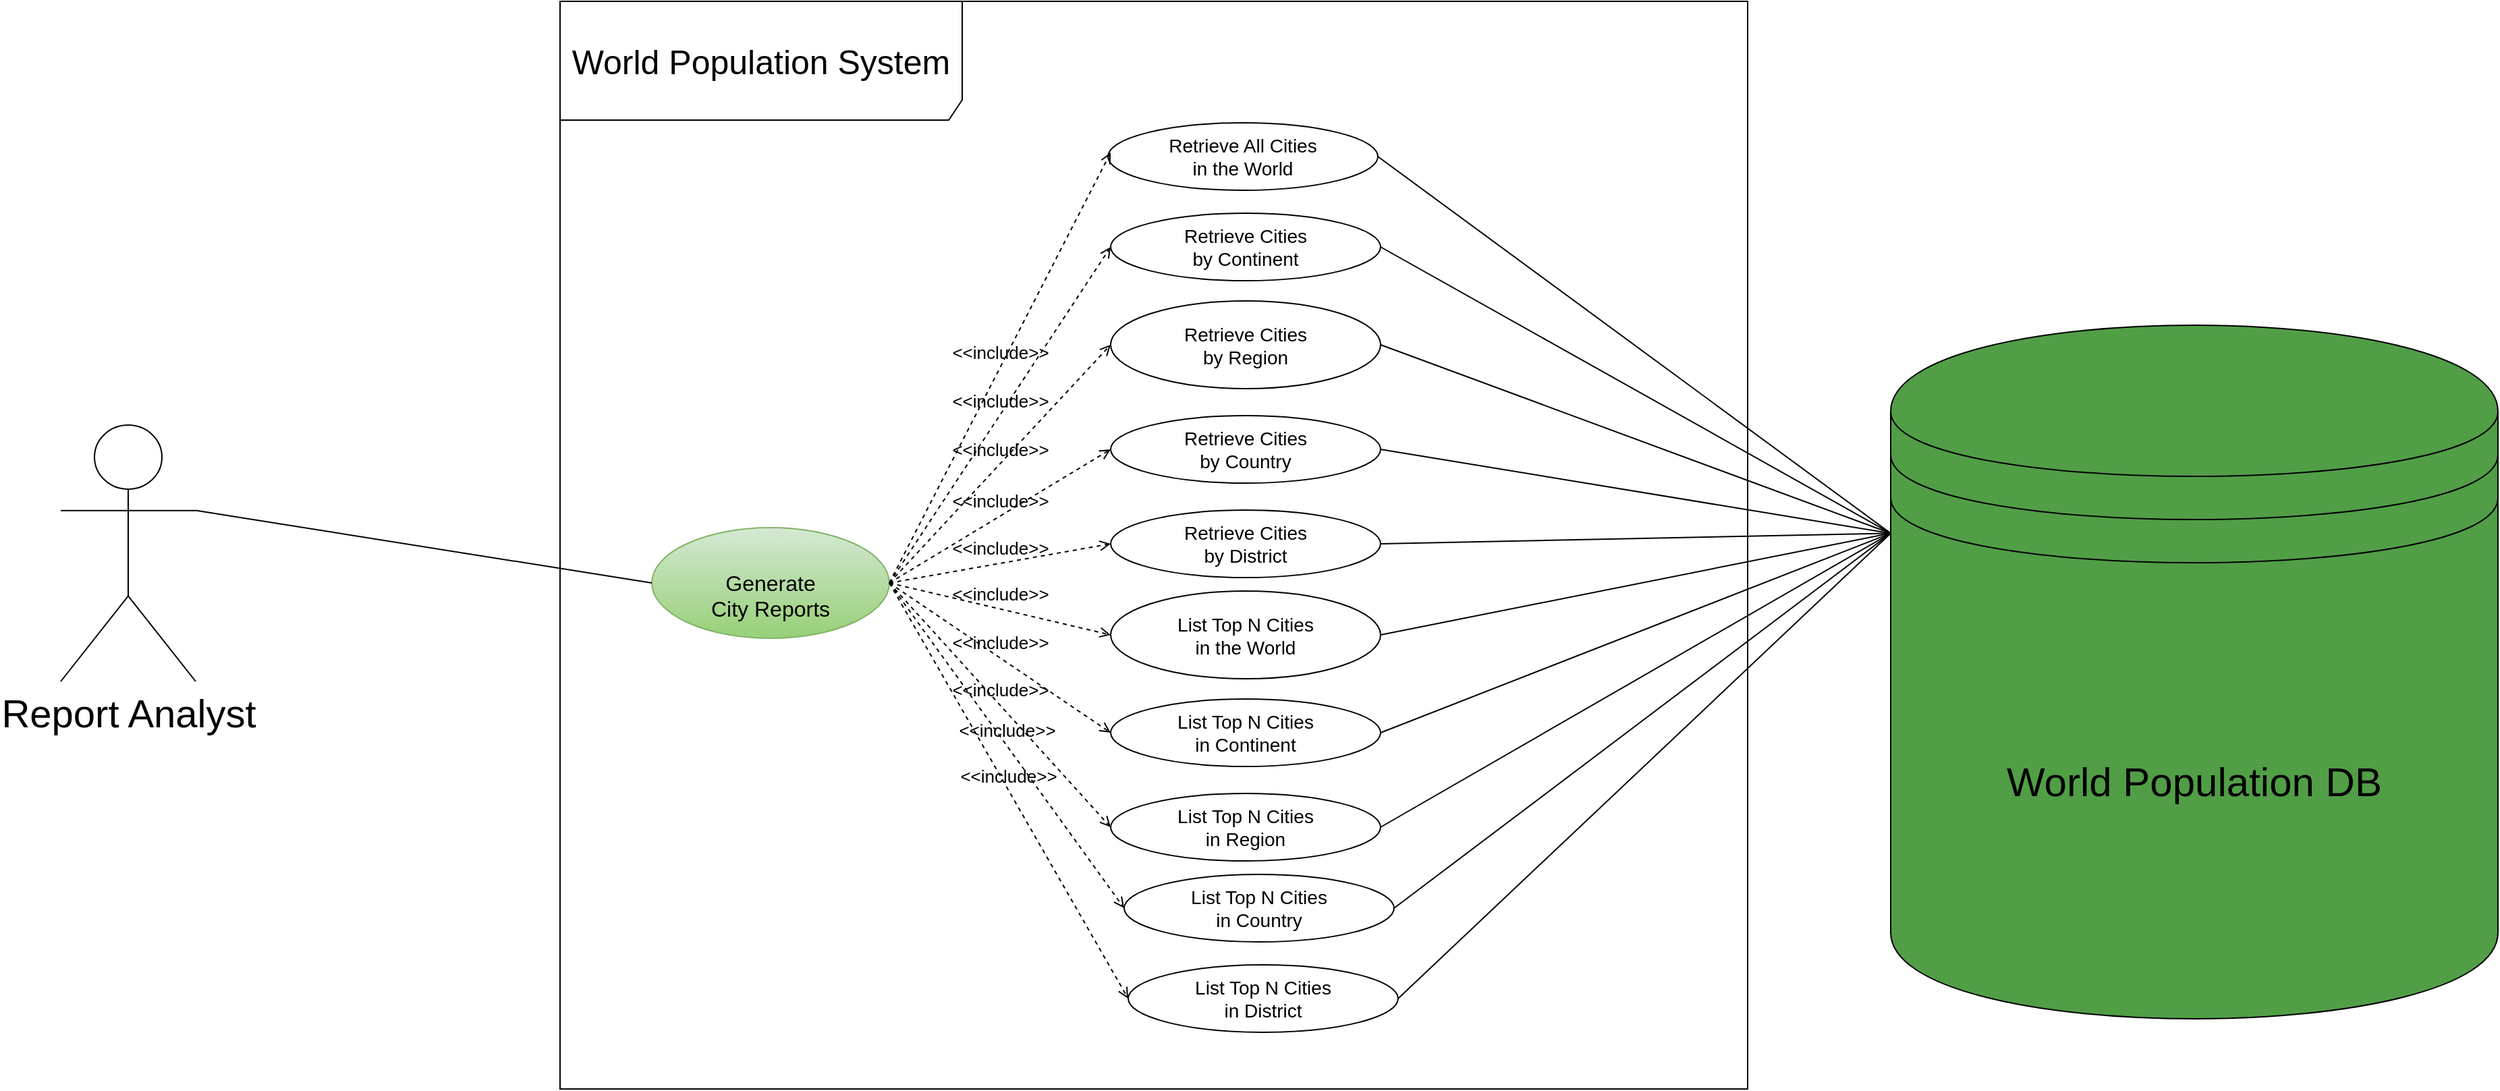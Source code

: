 <mxfile version="22.1.22" type="embed">
  <diagram id="23iRSUPoRavnBvh4doch" name="Page-1">
    <mxGraphModel dx="2228" dy="768" grid="0" gridSize="10" guides="1" tooltips="1" connect="1" arrows="1" fold="1" page="0" pageScale="1" pageWidth="827" pageHeight="1169" background="none" math="0" shadow="0">
      <root>
        <mxCell id="0" />
        <mxCell id="1" parent="0" />
        <mxCell id="2" value="&lt;font style=&quot;font-size: 29px;&quot;&gt;Report Analyst&lt;/font&gt;" style="shape=umlActor;verticalLabelPosition=bottom;verticalAlign=top;html=1;outlineConnect=0;" parent="1" vertex="1">
          <mxGeometry x="-370" y="324" width="100" height="190" as="geometry" />
        </mxCell>
        <mxCell id="52" value="&lt;font style=&quot;font-size: 30px;&quot;&gt;World Population DB&lt;/font&gt;" style="shape=datastore;whiteSpace=wrap;html=1;fillColor=#519e47;" parent="1" vertex="1">
          <mxGeometry x="986" y="250" width="450" height="514" as="geometry" />
        </mxCell>
        <mxCell id="100" value="&lt;font style=&quot;font-size: 25px;&quot;&gt;World Population System&lt;/font&gt;" style="shape=umlFrame;whiteSpace=wrap;html=1;pointerEvents=0;recursiveResize=0;container=1;collapsible=0;width=298;height=88;" parent="1" vertex="1">
          <mxGeometry y="10" width="880" height="806" as="geometry" />
        </mxCell>
        <mxCell id="5" value="&lt;font style=&quot;font-size: 16px;&quot;&gt;&lt;br&gt;Generate &lt;br&gt;City Reports&lt;/font&gt;" style="ellipse;whiteSpace=wrap;html=1;fillColor=#d5e8d4;gradientColor=#97d077;strokeColor=#82b366;" parent="100" vertex="1">
          <mxGeometry x="68" y="390" width="176" height="82" as="geometry" />
        </mxCell>
        <mxCell id="16" value="&lt;span style=&quot;font-size: 14px;&quot; data-end=&quot;830&quot; data-start=&quot;807&quot;&gt;Retrieve All Cities &lt;br&gt;in the World&lt;/span&gt;" style="ellipse;whiteSpace=wrap;html=1;" parent="100" vertex="1">
          <mxGeometry x="406" y="90" width="200" height="50" as="geometry" />
        </mxCell>
        <mxCell id="17" value="&lt;span style=&quot;font-size: 14px;&quot; data-end=&quot;916&quot; data-start=&quot;884&quot;&gt;Retrieve Cities &lt;br&gt;by Continent&lt;/span&gt;" style="ellipse;whiteSpace=wrap;html=1;" parent="100" vertex="1">
          <mxGeometry x="408" y="157" width="200" height="50" as="geometry" />
        </mxCell>
        <mxCell id="19" value="&lt;span style=&quot;font-size: 14px;&quot; data-end=&quot;916&quot; data-start=&quot;884&quot;&gt;Retrieve Cities &lt;br&gt;by Region&lt;/span&gt;" style="ellipse;whiteSpace=wrap;html=1;" parent="100" vertex="1">
          <mxGeometry x="408" y="222" width="200" height="65" as="geometry" />
        </mxCell>
        <mxCell id="21" value="&lt;span style=&quot;font-size: 14px;&quot; data-end=&quot;1070&quot; data-start=&quot;1040&quot;&gt;Retrieve Cities &lt;br&gt;by Country&lt;/span&gt;" style="ellipse;whiteSpace=wrap;html=1;" parent="100" vertex="1">
          <mxGeometry x="408" y="307" width="200" height="50" as="geometry" />
        </mxCell>
        <mxCell id="22" value="&lt;span style=&quot;font-size: 14px;&quot; data-end=&quot;1148&quot; data-start=&quot;1117&quot;&gt;Retrieve Cities &lt;br&gt;by District&lt;/span&gt;" style="ellipse;whiteSpace=wrap;html=1;" parent="100" vertex="1">
          <mxGeometry x="408" y="377" width="200" height="50" as="geometry" />
        </mxCell>
        <mxCell id="23" value="&lt;span style=&quot;font-size: 14px;&quot; data-end=&quot;1226&quot; data-start=&quot;1196&quot;&gt;List Top N Cities &lt;br&gt;in the World&lt;/span&gt;" style="ellipse;whiteSpace=wrap;html=1;" parent="100" vertex="1">
          <mxGeometry x="408" y="437" width="200" height="65" as="geometry" />
        </mxCell>
        <mxCell id="24" value="&lt;font style=&quot;font-size: 14px;&quot;&gt;List Top N Cities &lt;br&gt;in Continent&lt;/font&gt;" style="ellipse;whiteSpace=wrap;html=1;" parent="100" vertex="1">
          <mxGeometry x="408" y="517" width="200" height="50" as="geometry" />
        </mxCell>
        <mxCell id="25" value="&lt;span style=&quot;font-size: 14px;&quot; data-end=&quot;1412&quot; data-start=&quot;1381&quot;&gt;List Top N Cities &lt;br&gt;in Region&lt;/span&gt;" style="ellipse;whiteSpace=wrap;html=1;" parent="100" vertex="1">
          <mxGeometry x="408" y="587" width="200" height="50" as="geometry" />
        </mxCell>
        <mxCell id="26" value="&lt;span style=&quot;font-size: 14px;&quot; data-end=&quot;1504&quot; data-start=&quot;1472&quot;&gt;List Top N Cities &lt;br&gt;in Country&lt;/span&gt;" style="ellipse;whiteSpace=wrap;html=1;" parent="100" vertex="1">
          <mxGeometry x="418" y="647" width="200" height="50" as="geometry" />
        </mxCell>
        <mxCell id="27" value="&lt;span style=&quot;font-size: 14px;&quot; data-end=&quot;1598&quot; data-start=&quot;1565&quot;&gt;List Top N Cities &lt;br&gt;in District&lt;/span&gt;" style="ellipse;whiteSpace=wrap;html=1;" parent="100" vertex="1">
          <mxGeometry x="421" y="714" width="200" height="50" as="geometry" />
        </mxCell>
        <mxCell id="67" value="&lt;font style=&quot;font-size: 13px;&quot;&gt;&amp;lt;&amp;lt;include&amp;gt;&amp;gt;&lt;/font&gt;" style="html=1;verticalAlign=bottom;labelBackgroundColor=none;endArrow=open;endFill=0;dashed=1;rounded=0;exitX=1;exitY=0.5;exitDx=0;exitDy=0;entryX=0;entryY=0.5;entryDx=0;entryDy=0;" parent="100" source="5" edge="1">
          <mxGeometry width="160" relative="1" as="geometry">
            <mxPoint x="208" y="17" as="sourcePoint" />
            <mxPoint x="408" y="112" as="targetPoint" />
          </mxGeometry>
        </mxCell>
        <mxCell id="68" value="&lt;font style=&quot;font-size: 13px;&quot;&gt;&amp;lt;&amp;lt;include&amp;gt;&amp;gt;&lt;/font&gt;" style="html=1;verticalAlign=bottom;labelBackgroundColor=none;endArrow=open;endFill=0;dashed=1;rounded=0;exitX=1;exitY=0.5;exitDx=0;exitDy=0;entryX=0;entryY=0.5;entryDx=0;entryDy=0;" parent="100" source="5" target="17" edge="1">
          <mxGeometry width="160" relative="1" as="geometry">
            <mxPoint x="208" y="17" as="sourcePoint" />
            <mxPoint x="368" y="17" as="targetPoint" />
          </mxGeometry>
        </mxCell>
        <mxCell id="69" value="&lt;font style=&quot;font-size: 13px;&quot;&gt;&amp;lt;&amp;lt;include&amp;gt;&amp;gt;&lt;/font&gt;" style="html=1;verticalAlign=bottom;labelBackgroundColor=none;endArrow=open;endFill=0;dashed=1;rounded=0;exitX=1;exitY=0.5;exitDx=0;exitDy=0;entryX=0;entryY=0.5;entryDx=0;entryDy=0;" parent="100" source="5" target="19" edge="1">
          <mxGeometry width="160" relative="1" as="geometry">
            <mxPoint x="208" y="237" as="sourcePoint" />
            <mxPoint x="368" y="237" as="targetPoint" />
          </mxGeometry>
        </mxCell>
        <mxCell id="70" value="&lt;font style=&quot;font-size: 13px;&quot;&gt;&amp;lt;&amp;lt;include&amp;gt;&amp;gt;&lt;/font&gt;" style="html=1;verticalAlign=bottom;labelBackgroundColor=none;endArrow=open;endFill=0;dashed=1;rounded=0;exitX=1;exitY=0.5;exitDx=0;exitDy=0;entryX=0;entryY=0.5;entryDx=0;entryDy=0;" parent="100" source="5" target="21" edge="1">
          <mxGeometry width="160" relative="1" as="geometry">
            <mxPoint x="238" y="307" as="sourcePoint" />
            <mxPoint x="368" y="237" as="targetPoint" />
          </mxGeometry>
        </mxCell>
        <mxCell id="71" value="&lt;font style=&quot;font-size: 13px;&quot;&gt;&amp;lt;&amp;lt;include&amp;gt;&amp;gt;&lt;/font&gt;" style="html=1;verticalAlign=bottom;labelBackgroundColor=none;endArrow=open;endFill=0;dashed=1;rounded=0;exitX=1;exitY=0.5;exitDx=0;exitDy=0;entryX=0;entryY=0.5;entryDx=0;entryDy=0;" parent="100" source="5" target="22" edge="1">
          <mxGeometry width="160" relative="1" as="geometry">
            <mxPoint x="208" y="237" as="sourcePoint" />
            <mxPoint x="368" y="237" as="targetPoint" />
          </mxGeometry>
        </mxCell>
        <mxCell id="72" value="&lt;font style=&quot;font-size: 13px;&quot;&gt;&amp;lt;&amp;lt;include&amp;gt;&amp;gt;&lt;/font&gt;" style="html=1;verticalAlign=bottom;labelBackgroundColor=none;endArrow=open;endFill=0;dashed=1;rounded=0;entryX=0;entryY=0.5;entryDx=0;entryDy=0;exitX=1;exitY=0.5;exitDx=0;exitDy=0;" parent="100" target="23" edge="1" source="5">
          <mxGeometry width="160" relative="1" as="geometry">
            <mxPoint x="238" y="307" as="sourcePoint" />
            <mxPoint x="368" y="237" as="targetPoint" />
          </mxGeometry>
        </mxCell>
        <mxCell id="73" value="&lt;font style=&quot;font-size: 13px;&quot;&gt;&amp;lt;&amp;lt;include&amp;gt;&amp;gt;&lt;/font&gt;" style="html=1;verticalAlign=bottom;labelBackgroundColor=none;endArrow=open;endFill=0;dashed=1;rounded=0;exitX=1;exitY=0.5;exitDx=0;exitDy=0;entryX=0;entryY=0.5;entryDx=0;entryDy=0;" parent="100" source="5" target="24" edge="1">
          <mxGeometry width="160" relative="1" as="geometry">
            <mxPoint x="208" y="237" as="sourcePoint" />
            <mxPoint x="368" y="237" as="targetPoint" />
          </mxGeometry>
        </mxCell>
        <mxCell id="74" value="&lt;font style=&quot;font-size: 13px;&quot;&gt;&amp;lt;&amp;lt;include&amp;gt;&amp;gt;&lt;/font&gt;" style="html=1;verticalAlign=bottom;labelBackgroundColor=none;endArrow=open;endFill=0;dashed=1;rounded=0;exitX=1;exitY=0.5;exitDx=0;exitDy=0;entryX=0;entryY=0.5;entryDx=0;entryDy=0;" parent="100" source="5" target="25" edge="1">
          <mxGeometry width="160" relative="1" as="geometry">
            <mxPoint x="208" y="237" as="sourcePoint" />
            <mxPoint x="368" y="237" as="targetPoint" />
          </mxGeometry>
        </mxCell>
        <mxCell id="75" value="&lt;font style=&quot;font-size: 13px;&quot;&gt;&amp;lt;&amp;lt;include&amp;gt;&amp;gt;&lt;/font&gt;" style="html=1;verticalAlign=bottom;labelBackgroundColor=none;endArrow=open;endFill=0;dashed=1;rounded=0;exitX=1;exitY=0.5;exitDx=0;exitDy=0;entryX=0;entryY=0.5;entryDx=0;entryDy=0;" parent="100" source="5" target="26" edge="1">
          <mxGeometry width="160" relative="1" as="geometry">
            <mxPoint x="208" y="697" as="sourcePoint" />
            <mxPoint x="368" y="697" as="targetPoint" />
          </mxGeometry>
        </mxCell>
        <mxCell id="76" value="&lt;font style=&quot;font-size: 13px;&quot;&gt;&amp;lt;&amp;lt;include&amp;gt;&amp;gt;&lt;/font&gt;" style="html=1;verticalAlign=bottom;labelBackgroundColor=none;endArrow=open;endFill=0;dashed=1;rounded=0;exitX=1;exitY=0.5;exitDx=0;exitDy=0;entryX=0;entryY=0.5;entryDx=0;entryDy=0;" parent="100" source="5" target="27" edge="1">
          <mxGeometry width="160" relative="1" as="geometry">
            <mxPoint x="268" y="687" as="sourcePoint" />
            <mxPoint x="408" y="732" as="targetPoint" />
          </mxGeometry>
        </mxCell>
        <mxCell id="102" value="" style="endArrow=none;html=1;rounded=0;entryX=0;entryY=0.5;entryDx=0;entryDy=0;exitX=1;exitY=0.333;exitDx=0;exitDy=0;exitPerimeter=0;" parent="1" source="2" target="5" edge="1">
          <mxGeometry width="50" height="50" relative="1" as="geometry">
            <mxPoint x="-450" y="800" as="sourcePoint" />
            <mxPoint x="230" y="110" as="targetPoint" />
          </mxGeometry>
        </mxCell>
        <mxCell id="115" value="" style="endArrow=none;html=1;rounded=0;entryX=1;entryY=0.5;entryDx=0;entryDy=0;exitX=0;exitY=0.3;exitDx=0;exitDy=0;" parent="1" source="52" target="16" edge="1">
          <mxGeometry width="50" height="50" relative="1" as="geometry">
            <mxPoint x="630" y="310" as="sourcePoint" />
            <mxPoint x="680" y="260" as="targetPoint" />
          </mxGeometry>
        </mxCell>
        <mxCell id="116" value="" style="endArrow=none;html=1;rounded=0;entryX=0;entryY=0.3;entryDx=0;entryDy=0;exitX=1;exitY=0.5;exitDx=0;exitDy=0;" parent="1" source="17" target="52" edge="1">
          <mxGeometry width="50" height="50" relative="1" as="geometry">
            <mxPoint x="630" y="310" as="sourcePoint" />
            <mxPoint x="680" y="260" as="targetPoint" />
          </mxGeometry>
        </mxCell>
        <mxCell id="117" value="" style="endArrow=none;html=1;rounded=0;exitX=1;exitY=0.5;exitDx=0;exitDy=0;entryX=0;entryY=0.3;entryDx=0;entryDy=0;" parent="1" source="19" target="52" edge="1">
          <mxGeometry width="50" height="50" relative="1" as="geometry">
            <mxPoint x="680" y="260" as="sourcePoint" />
            <mxPoint x="730" y="210" as="targetPoint" />
          </mxGeometry>
        </mxCell>
        <mxCell id="118" value="" style="endArrow=none;html=1;rounded=0;exitX=1;exitY=0.5;exitDx=0;exitDy=0;entryX=0;entryY=0.3;entryDx=0;entryDy=0;" parent="1" source="21" target="52" edge="1">
          <mxGeometry width="50" height="50" relative="1" as="geometry">
            <mxPoint x="680" y="260" as="sourcePoint" />
            <mxPoint x="730" y="210" as="targetPoint" />
          </mxGeometry>
        </mxCell>
        <mxCell id="119" value="" style="endArrow=none;html=1;rounded=0;exitX=1;exitY=0.5;exitDx=0;exitDy=0;entryX=0;entryY=0.3;entryDx=0;entryDy=0;" parent="1" source="22" target="52" edge="1">
          <mxGeometry width="50" height="50" relative="1" as="geometry">
            <mxPoint x="680" y="500" as="sourcePoint" />
            <mxPoint x="1040" y="550" as="targetPoint" />
          </mxGeometry>
        </mxCell>
        <mxCell id="120" value="" style="endArrow=none;html=1;rounded=0;exitX=1;exitY=0.5;exitDx=0;exitDy=0;entryX=0;entryY=0.3;entryDx=0;entryDy=0;" parent="1" source="23" target="52" edge="1">
          <mxGeometry width="50" height="50" relative="1" as="geometry">
            <mxPoint x="740" y="450" as="sourcePoint" />
            <mxPoint x="790" y="400" as="targetPoint" />
          </mxGeometry>
        </mxCell>
        <mxCell id="121" value="" style="endArrow=none;html=1;rounded=0;exitX=1;exitY=0.5;exitDx=0;exitDy=0;entryX=0;entryY=0.3;entryDx=0;entryDy=0;" parent="1" source="24" target="52" edge="1">
          <mxGeometry width="50" height="50" relative="1" as="geometry">
            <mxPoint x="740" y="450" as="sourcePoint" />
            <mxPoint x="790" y="400" as="targetPoint" />
          </mxGeometry>
        </mxCell>
        <mxCell id="122" value="" style="endArrow=none;html=1;rounded=0;exitX=1;exitY=0.5;exitDx=0;exitDy=0;entryX=0;entryY=0.3;entryDx=0;entryDy=0;" parent="1" source="25" target="52" edge="1">
          <mxGeometry width="50" height="50" relative="1" as="geometry">
            <mxPoint x="740" y="450" as="sourcePoint" />
            <mxPoint x="790" y="400" as="targetPoint" />
          </mxGeometry>
        </mxCell>
        <mxCell id="123" value="" style="endArrow=none;html=1;rounded=0;exitX=1;exitY=0.5;exitDx=0;exitDy=0;entryX=0;entryY=0.3;entryDx=0;entryDy=0;" parent="1" source="26" target="52" edge="1">
          <mxGeometry width="50" height="50" relative="1" as="geometry">
            <mxPoint x="740" y="450" as="sourcePoint" />
            <mxPoint x="790" y="400" as="targetPoint" />
          </mxGeometry>
        </mxCell>
        <mxCell id="124" value="" style="endArrow=none;html=1;rounded=0;exitX=1;exitY=0.5;exitDx=0;exitDy=0;entryX=0;entryY=0.3;entryDx=0;entryDy=0;" parent="1" source="27" target="52" edge="1">
          <mxGeometry width="50" height="50" relative="1" as="geometry">
            <mxPoint x="740" y="810" as="sourcePoint" />
            <mxPoint x="990" y="730" as="targetPoint" />
          </mxGeometry>
        </mxCell>
      </root>
    </mxGraphModel>
  </diagram>
</mxfile>
